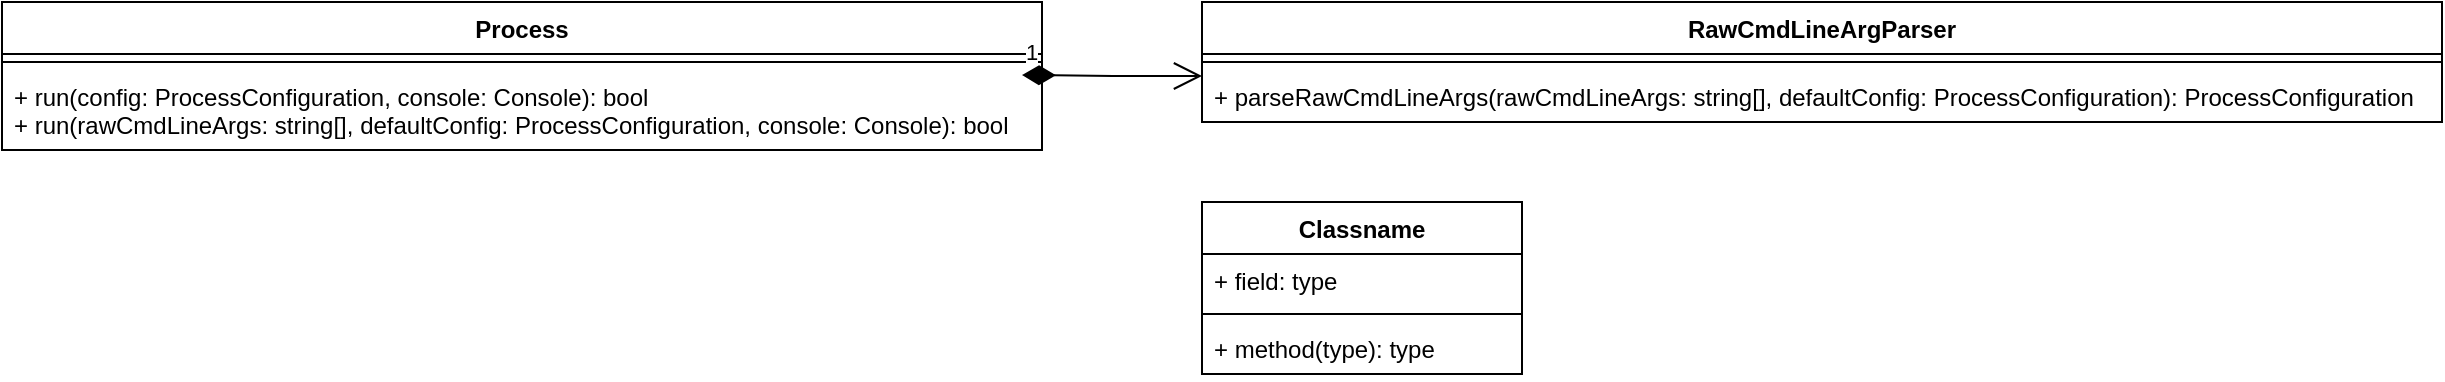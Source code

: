 <mxfile version="22.1.7" type="device">
  <diagram name="Page-1" id="uzT58oXzL_hGevBIWJ53">
    <mxGraphModel dx="1434" dy="768" grid="1" gridSize="10" guides="1" tooltips="1" connect="1" arrows="1" fold="1" page="1" pageScale="1" pageWidth="850" pageHeight="1100" math="0" shadow="0">
      <root>
        <mxCell id="0" />
        <mxCell id="1" parent="0" />
        <mxCell id="2bEdrGetUC7FzCi4ciRc-22" value="Process" style="swimlane;fontStyle=1;align=center;verticalAlign=top;childLayout=stackLayout;horizontal=1;startSize=26;horizontalStack=0;resizeParent=1;resizeParentMax=0;resizeLast=0;collapsible=1;marginBottom=0;whiteSpace=wrap;html=1;" parent="1" vertex="1">
          <mxGeometry x="80" y="100" width="520" height="74" as="geometry" />
        </mxCell>
        <mxCell id="2bEdrGetUC7FzCi4ciRc-24" value="" style="line;strokeWidth=1;fillColor=none;align=left;verticalAlign=middle;spacingTop=-1;spacingLeft=3;spacingRight=3;rotatable=0;labelPosition=right;points=[];portConstraint=eastwest;strokeColor=inherit;" parent="2bEdrGetUC7FzCi4ciRc-22" vertex="1">
          <mxGeometry y="26" width="520" height="8" as="geometry" />
        </mxCell>
        <mxCell id="2bEdrGetUC7FzCi4ciRc-25" value="+ run(config: ProcessConfiguration, console: Console): bool&lt;br&gt;+ run(rawCmdLineArgs: string[], defaultConfig: ProcessConfiguration, console: Console): bool" style="text;strokeColor=none;fillColor=none;align=left;verticalAlign=top;spacingLeft=4;spacingRight=4;overflow=hidden;rotatable=0;points=[[0,0.5],[1,0.5]];portConstraint=eastwest;whiteSpace=wrap;html=1;" parent="2bEdrGetUC7FzCi4ciRc-22" vertex="1">
          <mxGeometry y="34" width="520" height="40" as="geometry" />
        </mxCell>
        <mxCell id="gqfQ06GiDj0p13VeDhqb-1" value="RawCmdLineArgParser" style="swimlane;fontStyle=1;align=center;verticalAlign=top;childLayout=stackLayout;horizontal=1;startSize=26;horizontalStack=0;resizeParent=1;resizeParentMax=0;resizeLast=0;collapsible=1;marginBottom=0;whiteSpace=wrap;html=1;" vertex="1" parent="1">
          <mxGeometry x="680" y="100" width="620" height="60" as="geometry" />
        </mxCell>
        <mxCell id="gqfQ06GiDj0p13VeDhqb-3" value="" style="line;strokeWidth=1;fillColor=none;align=left;verticalAlign=middle;spacingTop=-1;spacingLeft=3;spacingRight=3;rotatable=0;labelPosition=right;points=[];portConstraint=eastwest;strokeColor=inherit;" vertex="1" parent="gqfQ06GiDj0p13VeDhqb-1">
          <mxGeometry y="26" width="620" height="8" as="geometry" />
        </mxCell>
        <mxCell id="gqfQ06GiDj0p13VeDhqb-4" value="+ parseRawCmdLineArgs(rawCmdLineArgs: string[], defaultConfig: ProcessConfiguration): ProcessConfiguration" style="text;strokeColor=none;fillColor=none;align=left;verticalAlign=top;spacingLeft=4;spacingRight=4;overflow=hidden;rotatable=0;points=[[0,0.5],[1,0.5]];portConstraint=eastwest;whiteSpace=wrap;html=1;" vertex="1" parent="gqfQ06GiDj0p13VeDhqb-1">
          <mxGeometry y="34" width="620" height="26" as="geometry" />
        </mxCell>
        <mxCell id="gqfQ06GiDj0p13VeDhqb-5" value="1" style="endArrow=open;html=1;endSize=12;startArrow=diamondThin;startSize=14;startFill=1;edgeStyle=orthogonalEdgeStyle;align=left;verticalAlign=bottom;rounded=0;" edge="1" parent="1">
          <mxGeometry x="-1" y="3" relative="1" as="geometry">
            <mxPoint x="590" y="136.5" as="sourcePoint" />
            <mxPoint x="680" y="137" as="targetPoint" />
          </mxGeometry>
        </mxCell>
        <mxCell id="gqfQ06GiDj0p13VeDhqb-6" value="Classname" style="swimlane;fontStyle=1;align=center;verticalAlign=top;childLayout=stackLayout;horizontal=1;startSize=26;horizontalStack=0;resizeParent=1;resizeParentMax=0;resizeLast=0;collapsible=1;marginBottom=0;whiteSpace=wrap;html=1;" vertex="1" parent="1">
          <mxGeometry x="680" y="200" width="160" height="86" as="geometry" />
        </mxCell>
        <mxCell id="gqfQ06GiDj0p13VeDhqb-7" value="+ field: type" style="text;strokeColor=none;fillColor=none;align=left;verticalAlign=top;spacingLeft=4;spacingRight=4;overflow=hidden;rotatable=0;points=[[0,0.5],[1,0.5]];portConstraint=eastwest;whiteSpace=wrap;html=1;" vertex="1" parent="gqfQ06GiDj0p13VeDhqb-6">
          <mxGeometry y="26" width="160" height="26" as="geometry" />
        </mxCell>
        <mxCell id="gqfQ06GiDj0p13VeDhqb-8" value="" style="line;strokeWidth=1;fillColor=none;align=left;verticalAlign=middle;spacingTop=-1;spacingLeft=3;spacingRight=3;rotatable=0;labelPosition=right;points=[];portConstraint=eastwest;strokeColor=inherit;" vertex="1" parent="gqfQ06GiDj0p13VeDhqb-6">
          <mxGeometry y="52" width="160" height="8" as="geometry" />
        </mxCell>
        <mxCell id="gqfQ06GiDj0p13VeDhqb-9" value="+ method(type): type" style="text;strokeColor=none;fillColor=none;align=left;verticalAlign=top;spacingLeft=4;spacingRight=4;overflow=hidden;rotatable=0;points=[[0,0.5],[1,0.5]];portConstraint=eastwest;whiteSpace=wrap;html=1;" vertex="1" parent="gqfQ06GiDj0p13VeDhqb-6">
          <mxGeometry y="60" width="160" height="26" as="geometry" />
        </mxCell>
      </root>
    </mxGraphModel>
  </diagram>
</mxfile>
